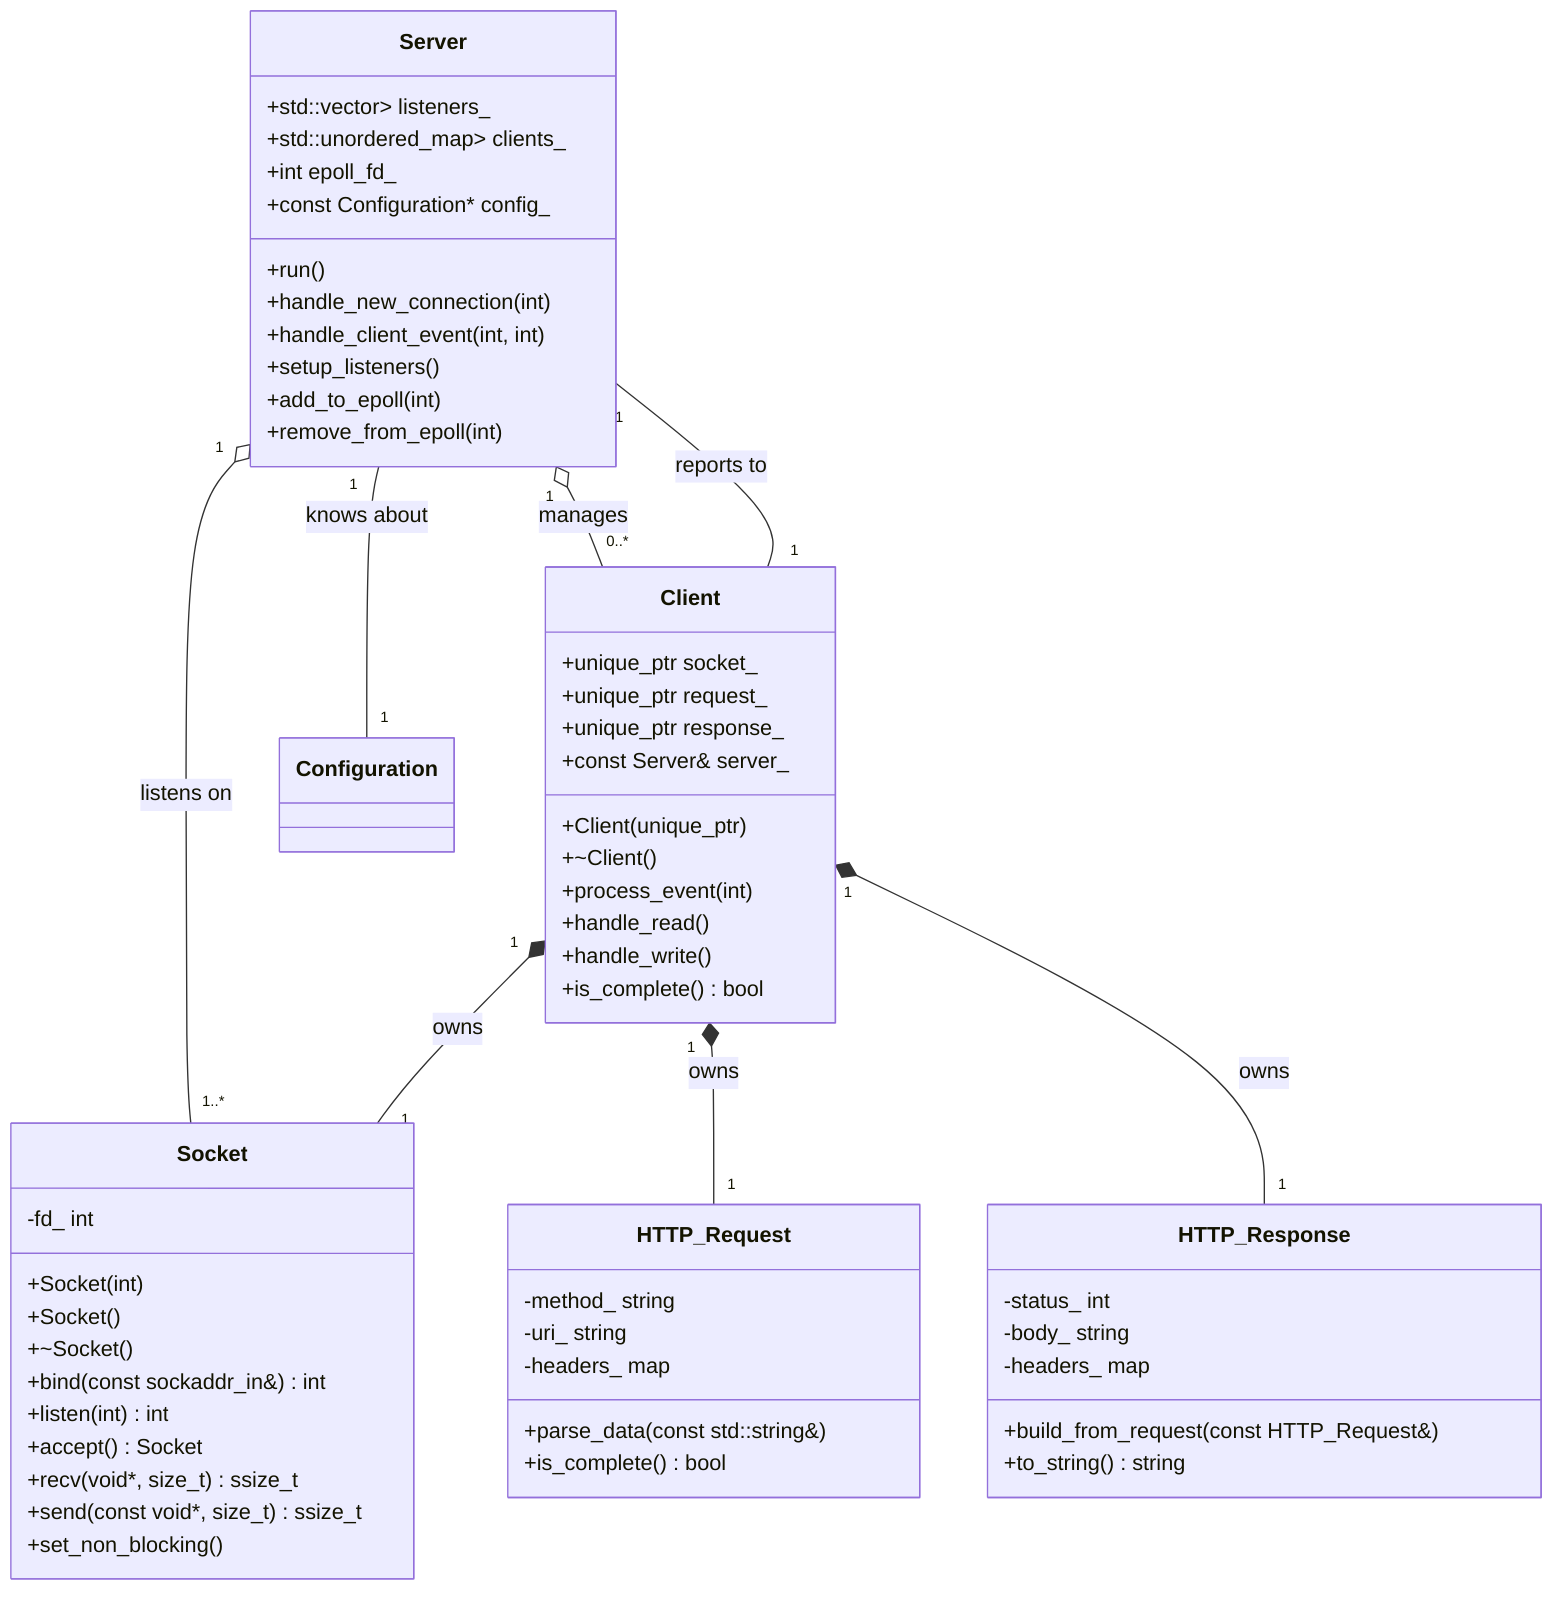 classDiagram
    direction TB

    class Server {
        +run()
        +handle_new_connection(int)
        +handle_client_event(int, int)
        +setup_listeners()
        +add_to_epoll(int)
        +remove_from_epoll(int)
        +std::vector<unique_ptr<Socket>> listeners_
        +std::unordered_map<int, unique_ptr<Client>> clients_
        +int epoll_fd_
        +const Configuration* config_
    }

    class Socket {
        +Socket(int)
        +Socket()
        +~Socket()
        +bind(const sockaddr_in&) int
        +listen(int) int
        +accept() Socket
        +recv(void*, size_t) ssize_t
        +send(const void*, size_t) ssize_t
        +set_non_blocking()
        -fd_ int
    }

    class Client {
        +Client(unique_ptr<Socket>)
        +~Client()
        +process_event(int)
        +handle_read()
        +handle_write()
        +is_complete() bool
        +unique_ptr<Socket> socket_
        +unique_ptr<HTTP_Request> request_
        +unique_ptr<HTTP_Response> response_
        +const Server& server_
    }

    class HTTP_Request {
        +parse_data(const std::string&)
        +is_complete() bool
        -method_ string
        -uri_ string
        -headers_ map<string, string>
    }

    class HTTP_Response {
        +build_from_request(const HTTP_Request&)
        +to_string() string
        -status_ int
        -body_ string
        -headers_ map<string, string>
    }


    Server "1" o-- "1..*" Socket: listens on
    Server "1" o-- "0..*" Client: manages
    Server "1" -- "1" Configuration: knows about
    Client "1" *-- "1" Socket: owns
    Client "1" *-- "1" HTTP_Request: owns
    Client "1" *-- "1" HTTP_Response: owns
    Client "1" -- "1" Server: reports to